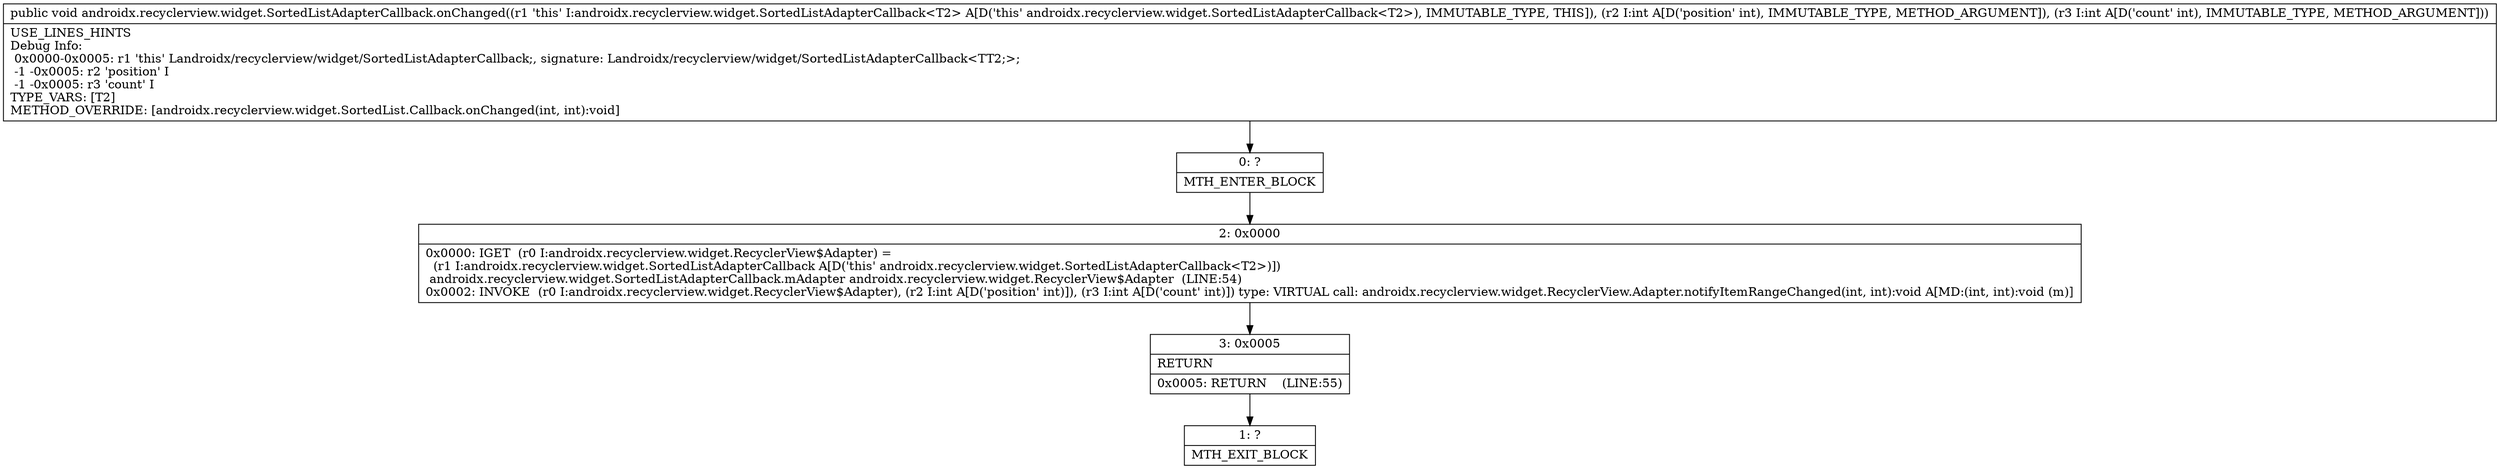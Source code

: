 digraph "CFG forandroidx.recyclerview.widget.SortedListAdapterCallback.onChanged(II)V" {
Node_0 [shape=record,label="{0\:\ ?|MTH_ENTER_BLOCK\l}"];
Node_2 [shape=record,label="{2\:\ 0x0000|0x0000: IGET  (r0 I:androidx.recyclerview.widget.RecyclerView$Adapter) = \l  (r1 I:androidx.recyclerview.widget.SortedListAdapterCallback A[D('this' androidx.recyclerview.widget.SortedListAdapterCallback\<T2\>)])\l androidx.recyclerview.widget.SortedListAdapterCallback.mAdapter androidx.recyclerview.widget.RecyclerView$Adapter  (LINE:54)\l0x0002: INVOKE  (r0 I:androidx.recyclerview.widget.RecyclerView$Adapter), (r2 I:int A[D('position' int)]), (r3 I:int A[D('count' int)]) type: VIRTUAL call: androidx.recyclerview.widget.RecyclerView.Adapter.notifyItemRangeChanged(int, int):void A[MD:(int, int):void (m)]\l}"];
Node_3 [shape=record,label="{3\:\ 0x0005|RETURN\l|0x0005: RETURN    (LINE:55)\l}"];
Node_1 [shape=record,label="{1\:\ ?|MTH_EXIT_BLOCK\l}"];
MethodNode[shape=record,label="{public void androidx.recyclerview.widget.SortedListAdapterCallback.onChanged((r1 'this' I:androidx.recyclerview.widget.SortedListAdapterCallback\<T2\> A[D('this' androidx.recyclerview.widget.SortedListAdapterCallback\<T2\>), IMMUTABLE_TYPE, THIS]), (r2 I:int A[D('position' int), IMMUTABLE_TYPE, METHOD_ARGUMENT]), (r3 I:int A[D('count' int), IMMUTABLE_TYPE, METHOD_ARGUMENT]))  | USE_LINES_HINTS\lDebug Info:\l  0x0000\-0x0005: r1 'this' Landroidx\/recyclerview\/widget\/SortedListAdapterCallback;, signature: Landroidx\/recyclerview\/widget\/SortedListAdapterCallback\<TT2;\>;\l  \-1 \-0x0005: r2 'position' I\l  \-1 \-0x0005: r3 'count' I\lTYPE_VARS: [T2]\lMETHOD_OVERRIDE: [androidx.recyclerview.widget.SortedList.Callback.onChanged(int, int):void]\l}"];
MethodNode -> Node_0;Node_0 -> Node_2;
Node_2 -> Node_3;
Node_3 -> Node_1;
}

